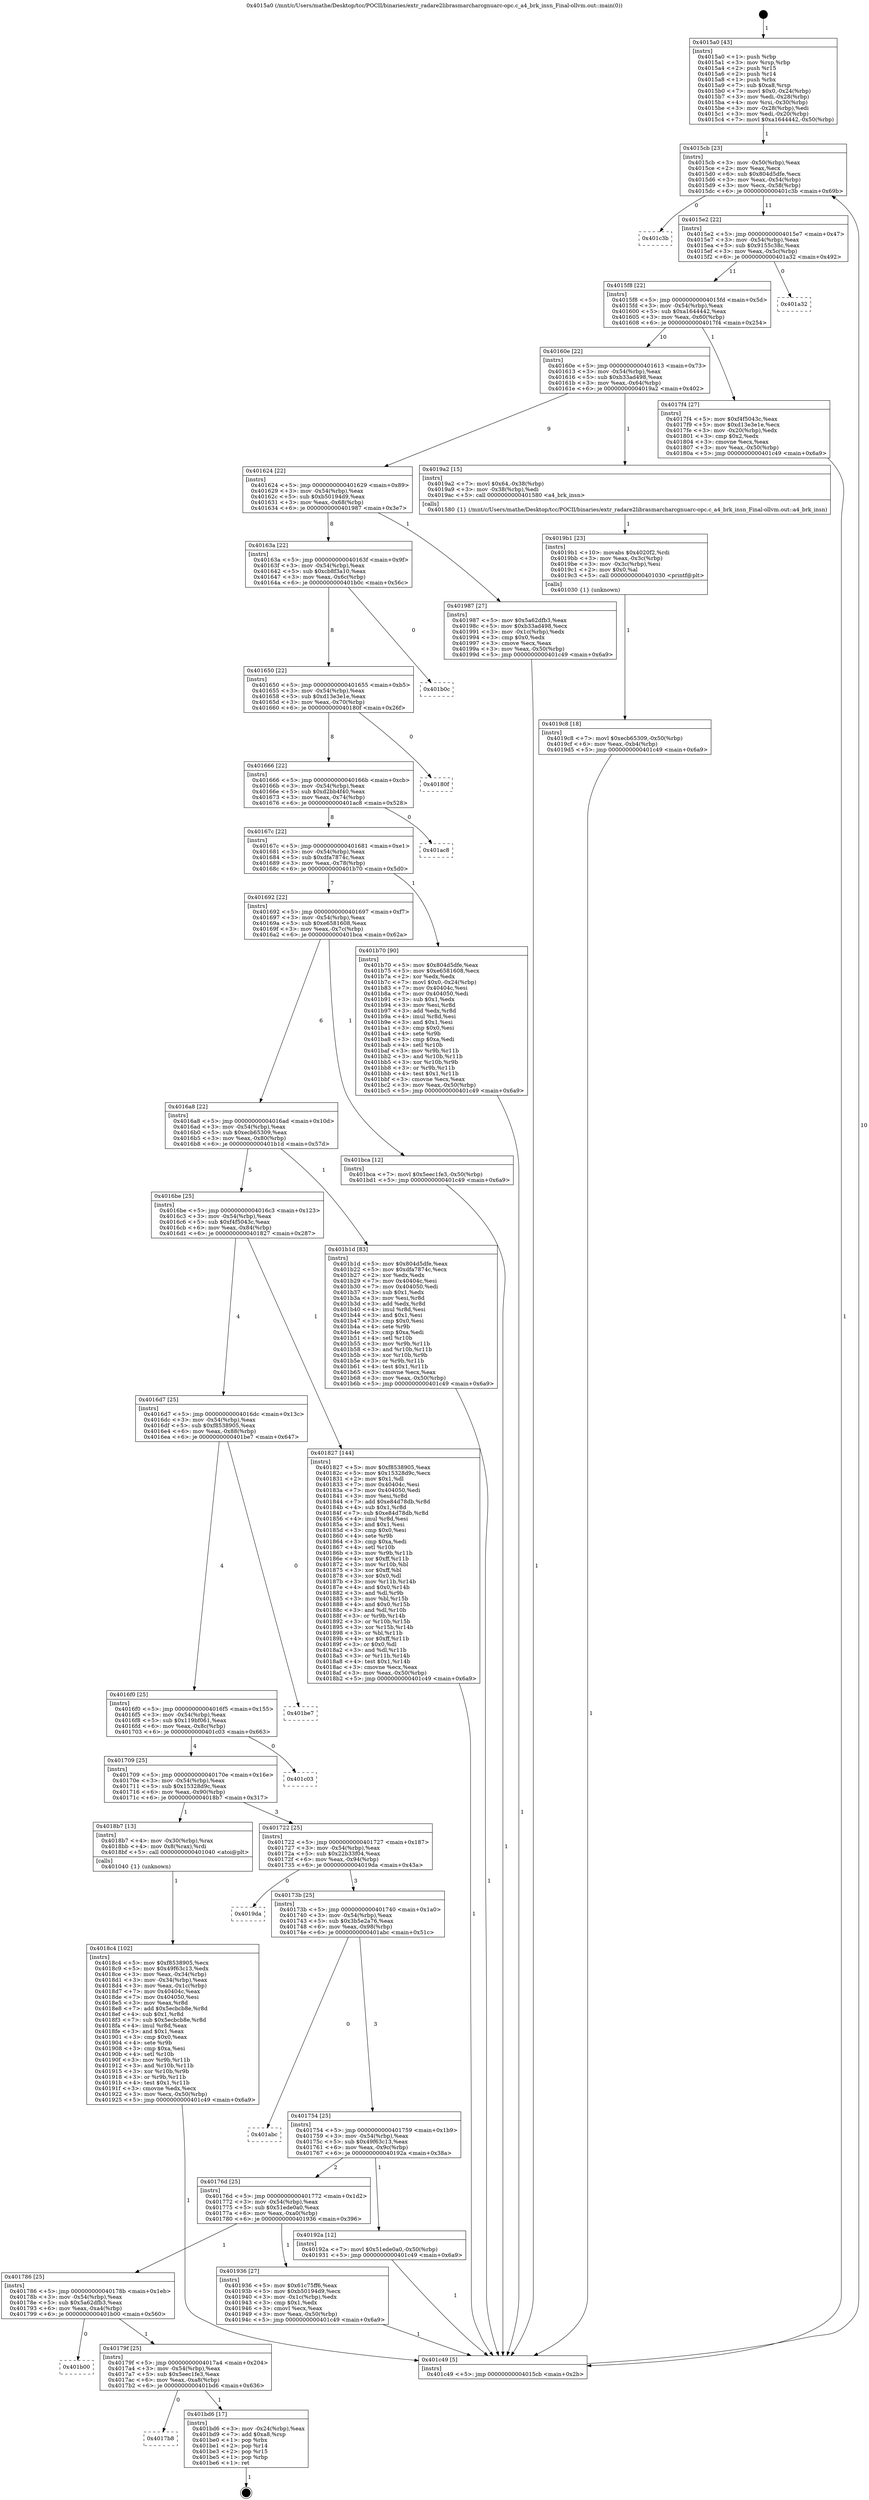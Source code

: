 digraph "0x4015a0" {
  label = "0x4015a0 (/mnt/c/Users/mathe/Desktop/tcc/POCII/binaries/extr_radare2librasmarcharcgnuarc-opc.c_a4_brk_insn_Final-ollvm.out::main(0))"
  labelloc = "t"
  node[shape=record]

  Entry [label="",width=0.3,height=0.3,shape=circle,fillcolor=black,style=filled]
  "0x4015cb" [label="{
     0x4015cb [23]\l
     | [instrs]\l
     &nbsp;&nbsp;0x4015cb \<+3\>: mov -0x50(%rbp),%eax\l
     &nbsp;&nbsp;0x4015ce \<+2\>: mov %eax,%ecx\l
     &nbsp;&nbsp;0x4015d0 \<+6\>: sub $0x804d5dfe,%ecx\l
     &nbsp;&nbsp;0x4015d6 \<+3\>: mov %eax,-0x54(%rbp)\l
     &nbsp;&nbsp;0x4015d9 \<+3\>: mov %ecx,-0x58(%rbp)\l
     &nbsp;&nbsp;0x4015dc \<+6\>: je 0000000000401c3b \<main+0x69b\>\l
  }"]
  "0x401c3b" [label="{
     0x401c3b\l
  }", style=dashed]
  "0x4015e2" [label="{
     0x4015e2 [22]\l
     | [instrs]\l
     &nbsp;&nbsp;0x4015e2 \<+5\>: jmp 00000000004015e7 \<main+0x47\>\l
     &nbsp;&nbsp;0x4015e7 \<+3\>: mov -0x54(%rbp),%eax\l
     &nbsp;&nbsp;0x4015ea \<+5\>: sub $0x9155c38c,%eax\l
     &nbsp;&nbsp;0x4015ef \<+3\>: mov %eax,-0x5c(%rbp)\l
     &nbsp;&nbsp;0x4015f2 \<+6\>: je 0000000000401a32 \<main+0x492\>\l
  }"]
  Exit [label="",width=0.3,height=0.3,shape=circle,fillcolor=black,style=filled,peripheries=2]
  "0x401a32" [label="{
     0x401a32\l
  }", style=dashed]
  "0x4015f8" [label="{
     0x4015f8 [22]\l
     | [instrs]\l
     &nbsp;&nbsp;0x4015f8 \<+5\>: jmp 00000000004015fd \<main+0x5d\>\l
     &nbsp;&nbsp;0x4015fd \<+3\>: mov -0x54(%rbp),%eax\l
     &nbsp;&nbsp;0x401600 \<+5\>: sub $0xa1644442,%eax\l
     &nbsp;&nbsp;0x401605 \<+3\>: mov %eax,-0x60(%rbp)\l
     &nbsp;&nbsp;0x401608 \<+6\>: je 00000000004017f4 \<main+0x254\>\l
  }"]
  "0x4017b8" [label="{
     0x4017b8\l
  }", style=dashed]
  "0x4017f4" [label="{
     0x4017f4 [27]\l
     | [instrs]\l
     &nbsp;&nbsp;0x4017f4 \<+5\>: mov $0xf4f5043c,%eax\l
     &nbsp;&nbsp;0x4017f9 \<+5\>: mov $0xd13e3e1e,%ecx\l
     &nbsp;&nbsp;0x4017fe \<+3\>: mov -0x20(%rbp),%edx\l
     &nbsp;&nbsp;0x401801 \<+3\>: cmp $0x2,%edx\l
     &nbsp;&nbsp;0x401804 \<+3\>: cmovne %ecx,%eax\l
     &nbsp;&nbsp;0x401807 \<+3\>: mov %eax,-0x50(%rbp)\l
     &nbsp;&nbsp;0x40180a \<+5\>: jmp 0000000000401c49 \<main+0x6a9\>\l
  }"]
  "0x40160e" [label="{
     0x40160e [22]\l
     | [instrs]\l
     &nbsp;&nbsp;0x40160e \<+5\>: jmp 0000000000401613 \<main+0x73\>\l
     &nbsp;&nbsp;0x401613 \<+3\>: mov -0x54(%rbp),%eax\l
     &nbsp;&nbsp;0x401616 \<+5\>: sub $0xb33ad498,%eax\l
     &nbsp;&nbsp;0x40161b \<+3\>: mov %eax,-0x64(%rbp)\l
     &nbsp;&nbsp;0x40161e \<+6\>: je 00000000004019a2 \<main+0x402\>\l
  }"]
  "0x401c49" [label="{
     0x401c49 [5]\l
     | [instrs]\l
     &nbsp;&nbsp;0x401c49 \<+5\>: jmp 00000000004015cb \<main+0x2b\>\l
  }"]
  "0x4015a0" [label="{
     0x4015a0 [43]\l
     | [instrs]\l
     &nbsp;&nbsp;0x4015a0 \<+1\>: push %rbp\l
     &nbsp;&nbsp;0x4015a1 \<+3\>: mov %rsp,%rbp\l
     &nbsp;&nbsp;0x4015a4 \<+2\>: push %r15\l
     &nbsp;&nbsp;0x4015a6 \<+2\>: push %r14\l
     &nbsp;&nbsp;0x4015a8 \<+1\>: push %rbx\l
     &nbsp;&nbsp;0x4015a9 \<+7\>: sub $0xa8,%rsp\l
     &nbsp;&nbsp;0x4015b0 \<+7\>: movl $0x0,-0x24(%rbp)\l
     &nbsp;&nbsp;0x4015b7 \<+3\>: mov %edi,-0x28(%rbp)\l
     &nbsp;&nbsp;0x4015ba \<+4\>: mov %rsi,-0x30(%rbp)\l
     &nbsp;&nbsp;0x4015be \<+3\>: mov -0x28(%rbp),%edi\l
     &nbsp;&nbsp;0x4015c1 \<+3\>: mov %edi,-0x20(%rbp)\l
     &nbsp;&nbsp;0x4015c4 \<+7\>: movl $0xa1644442,-0x50(%rbp)\l
  }"]
  "0x401bd6" [label="{
     0x401bd6 [17]\l
     | [instrs]\l
     &nbsp;&nbsp;0x401bd6 \<+3\>: mov -0x24(%rbp),%eax\l
     &nbsp;&nbsp;0x401bd9 \<+7\>: add $0xa8,%rsp\l
     &nbsp;&nbsp;0x401be0 \<+1\>: pop %rbx\l
     &nbsp;&nbsp;0x401be1 \<+2\>: pop %r14\l
     &nbsp;&nbsp;0x401be3 \<+2\>: pop %r15\l
     &nbsp;&nbsp;0x401be5 \<+1\>: pop %rbp\l
     &nbsp;&nbsp;0x401be6 \<+1\>: ret\l
  }"]
  "0x4019a2" [label="{
     0x4019a2 [15]\l
     | [instrs]\l
     &nbsp;&nbsp;0x4019a2 \<+7\>: movl $0x64,-0x38(%rbp)\l
     &nbsp;&nbsp;0x4019a9 \<+3\>: mov -0x38(%rbp),%edi\l
     &nbsp;&nbsp;0x4019ac \<+5\>: call 0000000000401580 \<a4_brk_insn\>\l
     | [calls]\l
     &nbsp;&nbsp;0x401580 \{1\} (/mnt/c/Users/mathe/Desktop/tcc/POCII/binaries/extr_radare2librasmarcharcgnuarc-opc.c_a4_brk_insn_Final-ollvm.out::a4_brk_insn)\l
  }"]
  "0x401624" [label="{
     0x401624 [22]\l
     | [instrs]\l
     &nbsp;&nbsp;0x401624 \<+5\>: jmp 0000000000401629 \<main+0x89\>\l
     &nbsp;&nbsp;0x401629 \<+3\>: mov -0x54(%rbp),%eax\l
     &nbsp;&nbsp;0x40162c \<+5\>: sub $0xb50194d9,%eax\l
     &nbsp;&nbsp;0x401631 \<+3\>: mov %eax,-0x68(%rbp)\l
     &nbsp;&nbsp;0x401634 \<+6\>: je 0000000000401987 \<main+0x3e7\>\l
  }"]
  "0x40179f" [label="{
     0x40179f [25]\l
     | [instrs]\l
     &nbsp;&nbsp;0x40179f \<+5\>: jmp 00000000004017a4 \<main+0x204\>\l
     &nbsp;&nbsp;0x4017a4 \<+3\>: mov -0x54(%rbp),%eax\l
     &nbsp;&nbsp;0x4017a7 \<+5\>: sub $0x5eec1fe3,%eax\l
     &nbsp;&nbsp;0x4017ac \<+6\>: mov %eax,-0xa8(%rbp)\l
     &nbsp;&nbsp;0x4017b2 \<+6\>: je 0000000000401bd6 \<main+0x636\>\l
  }"]
  "0x401987" [label="{
     0x401987 [27]\l
     | [instrs]\l
     &nbsp;&nbsp;0x401987 \<+5\>: mov $0x5a62dfb3,%eax\l
     &nbsp;&nbsp;0x40198c \<+5\>: mov $0xb33ad498,%ecx\l
     &nbsp;&nbsp;0x401991 \<+3\>: mov -0x1c(%rbp),%edx\l
     &nbsp;&nbsp;0x401994 \<+3\>: cmp $0x0,%edx\l
     &nbsp;&nbsp;0x401997 \<+3\>: cmove %ecx,%eax\l
     &nbsp;&nbsp;0x40199a \<+3\>: mov %eax,-0x50(%rbp)\l
     &nbsp;&nbsp;0x40199d \<+5\>: jmp 0000000000401c49 \<main+0x6a9\>\l
  }"]
  "0x40163a" [label="{
     0x40163a [22]\l
     | [instrs]\l
     &nbsp;&nbsp;0x40163a \<+5\>: jmp 000000000040163f \<main+0x9f\>\l
     &nbsp;&nbsp;0x40163f \<+3\>: mov -0x54(%rbp),%eax\l
     &nbsp;&nbsp;0x401642 \<+5\>: sub $0xcb8f3a10,%eax\l
     &nbsp;&nbsp;0x401647 \<+3\>: mov %eax,-0x6c(%rbp)\l
     &nbsp;&nbsp;0x40164a \<+6\>: je 0000000000401b0c \<main+0x56c\>\l
  }"]
  "0x401b00" [label="{
     0x401b00\l
  }", style=dashed]
  "0x401b0c" [label="{
     0x401b0c\l
  }", style=dashed]
  "0x401650" [label="{
     0x401650 [22]\l
     | [instrs]\l
     &nbsp;&nbsp;0x401650 \<+5\>: jmp 0000000000401655 \<main+0xb5\>\l
     &nbsp;&nbsp;0x401655 \<+3\>: mov -0x54(%rbp),%eax\l
     &nbsp;&nbsp;0x401658 \<+5\>: sub $0xd13e3e1e,%eax\l
     &nbsp;&nbsp;0x40165d \<+3\>: mov %eax,-0x70(%rbp)\l
     &nbsp;&nbsp;0x401660 \<+6\>: je 000000000040180f \<main+0x26f\>\l
  }"]
  "0x4019c8" [label="{
     0x4019c8 [18]\l
     | [instrs]\l
     &nbsp;&nbsp;0x4019c8 \<+7\>: movl $0xecb65309,-0x50(%rbp)\l
     &nbsp;&nbsp;0x4019cf \<+6\>: mov %eax,-0xb4(%rbp)\l
     &nbsp;&nbsp;0x4019d5 \<+5\>: jmp 0000000000401c49 \<main+0x6a9\>\l
  }"]
  "0x40180f" [label="{
     0x40180f\l
  }", style=dashed]
  "0x401666" [label="{
     0x401666 [22]\l
     | [instrs]\l
     &nbsp;&nbsp;0x401666 \<+5\>: jmp 000000000040166b \<main+0xcb\>\l
     &nbsp;&nbsp;0x40166b \<+3\>: mov -0x54(%rbp),%eax\l
     &nbsp;&nbsp;0x40166e \<+5\>: sub $0xd2bb4f40,%eax\l
     &nbsp;&nbsp;0x401673 \<+3\>: mov %eax,-0x74(%rbp)\l
     &nbsp;&nbsp;0x401676 \<+6\>: je 0000000000401ac8 \<main+0x528\>\l
  }"]
  "0x4019b1" [label="{
     0x4019b1 [23]\l
     | [instrs]\l
     &nbsp;&nbsp;0x4019b1 \<+10\>: movabs $0x4020f2,%rdi\l
     &nbsp;&nbsp;0x4019bb \<+3\>: mov %eax,-0x3c(%rbp)\l
     &nbsp;&nbsp;0x4019be \<+3\>: mov -0x3c(%rbp),%esi\l
     &nbsp;&nbsp;0x4019c1 \<+2\>: mov $0x0,%al\l
     &nbsp;&nbsp;0x4019c3 \<+5\>: call 0000000000401030 \<printf@plt\>\l
     | [calls]\l
     &nbsp;&nbsp;0x401030 \{1\} (unknown)\l
  }"]
  "0x401ac8" [label="{
     0x401ac8\l
  }", style=dashed]
  "0x40167c" [label="{
     0x40167c [22]\l
     | [instrs]\l
     &nbsp;&nbsp;0x40167c \<+5\>: jmp 0000000000401681 \<main+0xe1\>\l
     &nbsp;&nbsp;0x401681 \<+3\>: mov -0x54(%rbp),%eax\l
     &nbsp;&nbsp;0x401684 \<+5\>: sub $0xdfa7874c,%eax\l
     &nbsp;&nbsp;0x401689 \<+3\>: mov %eax,-0x78(%rbp)\l
     &nbsp;&nbsp;0x40168c \<+6\>: je 0000000000401b70 \<main+0x5d0\>\l
  }"]
  "0x401786" [label="{
     0x401786 [25]\l
     | [instrs]\l
     &nbsp;&nbsp;0x401786 \<+5\>: jmp 000000000040178b \<main+0x1eb\>\l
     &nbsp;&nbsp;0x40178b \<+3\>: mov -0x54(%rbp),%eax\l
     &nbsp;&nbsp;0x40178e \<+5\>: sub $0x5a62dfb3,%eax\l
     &nbsp;&nbsp;0x401793 \<+6\>: mov %eax,-0xa4(%rbp)\l
     &nbsp;&nbsp;0x401799 \<+6\>: je 0000000000401b00 \<main+0x560\>\l
  }"]
  "0x401b70" [label="{
     0x401b70 [90]\l
     | [instrs]\l
     &nbsp;&nbsp;0x401b70 \<+5\>: mov $0x804d5dfe,%eax\l
     &nbsp;&nbsp;0x401b75 \<+5\>: mov $0xe6581608,%ecx\l
     &nbsp;&nbsp;0x401b7a \<+2\>: xor %edx,%edx\l
     &nbsp;&nbsp;0x401b7c \<+7\>: movl $0x0,-0x24(%rbp)\l
     &nbsp;&nbsp;0x401b83 \<+7\>: mov 0x40404c,%esi\l
     &nbsp;&nbsp;0x401b8a \<+7\>: mov 0x404050,%edi\l
     &nbsp;&nbsp;0x401b91 \<+3\>: sub $0x1,%edx\l
     &nbsp;&nbsp;0x401b94 \<+3\>: mov %esi,%r8d\l
     &nbsp;&nbsp;0x401b97 \<+3\>: add %edx,%r8d\l
     &nbsp;&nbsp;0x401b9a \<+4\>: imul %r8d,%esi\l
     &nbsp;&nbsp;0x401b9e \<+3\>: and $0x1,%esi\l
     &nbsp;&nbsp;0x401ba1 \<+3\>: cmp $0x0,%esi\l
     &nbsp;&nbsp;0x401ba4 \<+4\>: sete %r9b\l
     &nbsp;&nbsp;0x401ba8 \<+3\>: cmp $0xa,%edi\l
     &nbsp;&nbsp;0x401bab \<+4\>: setl %r10b\l
     &nbsp;&nbsp;0x401baf \<+3\>: mov %r9b,%r11b\l
     &nbsp;&nbsp;0x401bb2 \<+3\>: and %r10b,%r11b\l
     &nbsp;&nbsp;0x401bb5 \<+3\>: xor %r10b,%r9b\l
     &nbsp;&nbsp;0x401bb8 \<+3\>: or %r9b,%r11b\l
     &nbsp;&nbsp;0x401bbb \<+4\>: test $0x1,%r11b\l
     &nbsp;&nbsp;0x401bbf \<+3\>: cmovne %ecx,%eax\l
     &nbsp;&nbsp;0x401bc2 \<+3\>: mov %eax,-0x50(%rbp)\l
     &nbsp;&nbsp;0x401bc5 \<+5\>: jmp 0000000000401c49 \<main+0x6a9\>\l
  }"]
  "0x401692" [label="{
     0x401692 [22]\l
     | [instrs]\l
     &nbsp;&nbsp;0x401692 \<+5\>: jmp 0000000000401697 \<main+0xf7\>\l
     &nbsp;&nbsp;0x401697 \<+3\>: mov -0x54(%rbp),%eax\l
     &nbsp;&nbsp;0x40169a \<+5\>: sub $0xe6581608,%eax\l
     &nbsp;&nbsp;0x40169f \<+3\>: mov %eax,-0x7c(%rbp)\l
     &nbsp;&nbsp;0x4016a2 \<+6\>: je 0000000000401bca \<main+0x62a\>\l
  }"]
  "0x401936" [label="{
     0x401936 [27]\l
     | [instrs]\l
     &nbsp;&nbsp;0x401936 \<+5\>: mov $0x61c75ff6,%eax\l
     &nbsp;&nbsp;0x40193b \<+5\>: mov $0xb50194d9,%ecx\l
     &nbsp;&nbsp;0x401940 \<+3\>: mov -0x1c(%rbp),%edx\l
     &nbsp;&nbsp;0x401943 \<+3\>: cmp $0x1,%edx\l
     &nbsp;&nbsp;0x401946 \<+3\>: cmovl %ecx,%eax\l
     &nbsp;&nbsp;0x401949 \<+3\>: mov %eax,-0x50(%rbp)\l
     &nbsp;&nbsp;0x40194c \<+5\>: jmp 0000000000401c49 \<main+0x6a9\>\l
  }"]
  "0x401bca" [label="{
     0x401bca [12]\l
     | [instrs]\l
     &nbsp;&nbsp;0x401bca \<+7\>: movl $0x5eec1fe3,-0x50(%rbp)\l
     &nbsp;&nbsp;0x401bd1 \<+5\>: jmp 0000000000401c49 \<main+0x6a9\>\l
  }"]
  "0x4016a8" [label="{
     0x4016a8 [22]\l
     | [instrs]\l
     &nbsp;&nbsp;0x4016a8 \<+5\>: jmp 00000000004016ad \<main+0x10d\>\l
     &nbsp;&nbsp;0x4016ad \<+3\>: mov -0x54(%rbp),%eax\l
     &nbsp;&nbsp;0x4016b0 \<+5\>: sub $0xecb65309,%eax\l
     &nbsp;&nbsp;0x4016b5 \<+3\>: mov %eax,-0x80(%rbp)\l
     &nbsp;&nbsp;0x4016b8 \<+6\>: je 0000000000401b1d \<main+0x57d\>\l
  }"]
  "0x40176d" [label="{
     0x40176d [25]\l
     | [instrs]\l
     &nbsp;&nbsp;0x40176d \<+5\>: jmp 0000000000401772 \<main+0x1d2\>\l
     &nbsp;&nbsp;0x401772 \<+3\>: mov -0x54(%rbp),%eax\l
     &nbsp;&nbsp;0x401775 \<+5\>: sub $0x51ede0a0,%eax\l
     &nbsp;&nbsp;0x40177a \<+6\>: mov %eax,-0xa0(%rbp)\l
     &nbsp;&nbsp;0x401780 \<+6\>: je 0000000000401936 \<main+0x396\>\l
  }"]
  "0x401b1d" [label="{
     0x401b1d [83]\l
     | [instrs]\l
     &nbsp;&nbsp;0x401b1d \<+5\>: mov $0x804d5dfe,%eax\l
     &nbsp;&nbsp;0x401b22 \<+5\>: mov $0xdfa7874c,%ecx\l
     &nbsp;&nbsp;0x401b27 \<+2\>: xor %edx,%edx\l
     &nbsp;&nbsp;0x401b29 \<+7\>: mov 0x40404c,%esi\l
     &nbsp;&nbsp;0x401b30 \<+7\>: mov 0x404050,%edi\l
     &nbsp;&nbsp;0x401b37 \<+3\>: sub $0x1,%edx\l
     &nbsp;&nbsp;0x401b3a \<+3\>: mov %esi,%r8d\l
     &nbsp;&nbsp;0x401b3d \<+3\>: add %edx,%r8d\l
     &nbsp;&nbsp;0x401b40 \<+4\>: imul %r8d,%esi\l
     &nbsp;&nbsp;0x401b44 \<+3\>: and $0x1,%esi\l
     &nbsp;&nbsp;0x401b47 \<+3\>: cmp $0x0,%esi\l
     &nbsp;&nbsp;0x401b4a \<+4\>: sete %r9b\l
     &nbsp;&nbsp;0x401b4e \<+3\>: cmp $0xa,%edi\l
     &nbsp;&nbsp;0x401b51 \<+4\>: setl %r10b\l
     &nbsp;&nbsp;0x401b55 \<+3\>: mov %r9b,%r11b\l
     &nbsp;&nbsp;0x401b58 \<+3\>: and %r10b,%r11b\l
     &nbsp;&nbsp;0x401b5b \<+3\>: xor %r10b,%r9b\l
     &nbsp;&nbsp;0x401b5e \<+3\>: or %r9b,%r11b\l
     &nbsp;&nbsp;0x401b61 \<+4\>: test $0x1,%r11b\l
     &nbsp;&nbsp;0x401b65 \<+3\>: cmovne %ecx,%eax\l
     &nbsp;&nbsp;0x401b68 \<+3\>: mov %eax,-0x50(%rbp)\l
     &nbsp;&nbsp;0x401b6b \<+5\>: jmp 0000000000401c49 \<main+0x6a9\>\l
  }"]
  "0x4016be" [label="{
     0x4016be [25]\l
     | [instrs]\l
     &nbsp;&nbsp;0x4016be \<+5\>: jmp 00000000004016c3 \<main+0x123\>\l
     &nbsp;&nbsp;0x4016c3 \<+3\>: mov -0x54(%rbp),%eax\l
     &nbsp;&nbsp;0x4016c6 \<+5\>: sub $0xf4f5043c,%eax\l
     &nbsp;&nbsp;0x4016cb \<+6\>: mov %eax,-0x84(%rbp)\l
     &nbsp;&nbsp;0x4016d1 \<+6\>: je 0000000000401827 \<main+0x287\>\l
  }"]
  "0x40192a" [label="{
     0x40192a [12]\l
     | [instrs]\l
     &nbsp;&nbsp;0x40192a \<+7\>: movl $0x51ede0a0,-0x50(%rbp)\l
     &nbsp;&nbsp;0x401931 \<+5\>: jmp 0000000000401c49 \<main+0x6a9\>\l
  }"]
  "0x401827" [label="{
     0x401827 [144]\l
     | [instrs]\l
     &nbsp;&nbsp;0x401827 \<+5\>: mov $0xf8538905,%eax\l
     &nbsp;&nbsp;0x40182c \<+5\>: mov $0x15328d9c,%ecx\l
     &nbsp;&nbsp;0x401831 \<+2\>: mov $0x1,%dl\l
     &nbsp;&nbsp;0x401833 \<+7\>: mov 0x40404c,%esi\l
     &nbsp;&nbsp;0x40183a \<+7\>: mov 0x404050,%edi\l
     &nbsp;&nbsp;0x401841 \<+3\>: mov %esi,%r8d\l
     &nbsp;&nbsp;0x401844 \<+7\>: add $0xe84d78db,%r8d\l
     &nbsp;&nbsp;0x40184b \<+4\>: sub $0x1,%r8d\l
     &nbsp;&nbsp;0x40184f \<+7\>: sub $0xe84d78db,%r8d\l
     &nbsp;&nbsp;0x401856 \<+4\>: imul %r8d,%esi\l
     &nbsp;&nbsp;0x40185a \<+3\>: and $0x1,%esi\l
     &nbsp;&nbsp;0x40185d \<+3\>: cmp $0x0,%esi\l
     &nbsp;&nbsp;0x401860 \<+4\>: sete %r9b\l
     &nbsp;&nbsp;0x401864 \<+3\>: cmp $0xa,%edi\l
     &nbsp;&nbsp;0x401867 \<+4\>: setl %r10b\l
     &nbsp;&nbsp;0x40186b \<+3\>: mov %r9b,%r11b\l
     &nbsp;&nbsp;0x40186e \<+4\>: xor $0xff,%r11b\l
     &nbsp;&nbsp;0x401872 \<+3\>: mov %r10b,%bl\l
     &nbsp;&nbsp;0x401875 \<+3\>: xor $0xff,%bl\l
     &nbsp;&nbsp;0x401878 \<+3\>: xor $0x0,%dl\l
     &nbsp;&nbsp;0x40187b \<+3\>: mov %r11b,%r14b\l
     &nbsp;&nbsp;0x40187e \<+4\>: and $0x0,%r14b\l
     &nbsp;&nbsp;0x401882 \<+3\>: and %dl,%r9b\l
     &nbsp;&nbsp;0x401885 \<+3\>: mov %bl,%r15b\l
     &nbsp;&nbsp;0x401888 \<+4\>: and $0x0,%r15b\l
     &nbsp;&nbsp;0x40188c \<+3\>: and %dl,%r10b\l
     &nbsp;&nbsp;0x40188f \<+3\>: or %r9b,%r14b\l
     &nbsp;&nbsp;0x401892 \<+3\>: or %r10b,%r15b\l
     &nbsp;&nbsp;0x401895 \<+3\>: xor %r15b,%r14b\l
     &nbsp;&nbsp;0x401898 \<+3\>: or %bl,%r11b\l
     &nbsp;&nbsp;0x40189b \<+4\>: xor $0xff,%r11b\l
     &nbsp;&nbsp;0x40189f \<+3\>: or $0x0,%dl\l
     &nbsp;&nbsp;0x4018a2 \<+3\>: and %dl,%r11b\l
     &nbsp;&nbsp;0x4018a5 \<+3\>: or %r11b,%r14b\l
     &nbsp;&nbsp;0x4018a8 \<+4\>: test $0x1,%r14b\l
     &nbsp;&nbsp;0x4018ac \<+3\>: cmovne %ecx,%eax\l
     &nbsp;&nbsp;0x4018af \<+3\>: mov %eax,-0x50(%rbp)\l
     &nbsp;&nbsp;0x4018b2 \<+5\>: jmp 0000000000401c49 \<main+0x6a9\>\l
  }"]
  "0x4016d7" [label="{
     0x4016d7 [25]\l
     | [instrs]\l
     &nbsp;&nbsp;0x4016d7 \<+5\>: jmp 00000000004016dc \<main+0x13c\>\l
     &nbsp;&nbsp;0x4016dc \<+3\>: mov -0x54(%rbp),%eax\l
     &nbsp;&nbsp;0x4016df \<+5\>: sub $0xf8538905,%eax\l
     &nbsp;&nbsp;0x4016e4 \<+6\>: mov %eax,-0x88(%rbp)\l
     &nbsp;&nbsp;0x4016ea \<+6\>: je 0000000000401be7 \<main+0x647\>\l
  }"]
  "0x401754" [label="{
     0x401754 [25]\l
     | [instrs]\l
     &nbsp;&nbsp;0x401754 \<+5\>: jmp 0000000000401759 \<main+0x1b9\>\l
     &nbsp;&nbsp;0x401759 \<+3\>: mov -0x54(%rbp),%eax\l
     &nbsp;&nbsp;0x40175c \<+5\>: sub $0x49f63c13,%eax\l
     &nbsp;&nbsp;0x401761 \<+6\>: mov %eax,-0x9c(%rbp)\l
     &nbsp;&nbsp;0x401767 \<+6\>: je 000000000040192a \<main+0x38a\>\l
  }"]
  "0x401be7" [label="{
     0x401be7\l
  }", style=dashed]
  "0x4016f0" [label="{
     0x4016f0 [25]\l
     | [instrs]\l
     &nbsp;&nbsp;0x4016f0 \<+5\>: jmp 00000000004016f5 \<main+0x155\>\l
     &nbsp;&nbsp;0x4016f5 \<+3\>: mov -0x54(%rbp),%eax\l
     &nbsp;&nbsp;0x4016f8 \<+5\>: sub $0x119bf061,%eax\l
     &nbsp;&nbsp;0x4016fd \<+6\>: mov %eax,-0x8c(%rbp)\l
     &nbsp;&nbsp;0x401703 \<+6\>: je 0000000000401c03 \<main+0x663\>\l
  }"]
  "0x401abc" [label="{
     0x401abc\l
  }", style=dashed]
  "0x401c03" [label="{
     0x401c03\l
  }", style=dashed]
  "0x401709" [label="{
     0x401709 [25]\l
     | [instrs]\l
     &nbsp;&nbsp;0x401709 \<+5\>: jmp 000000000040170e \<main+0x16e\>\l
     &nbsp;&nbsp;0x40170e \<+3\>: mov -0x54(%rbp),%eax\l
     &nbsp;&nbsp;0x401711 \<+5\>: sub $0x15328d9c,%eax\l
     &nbsp;&nbsp;0x401716 \<+6\>: mov %eax,-0x90(%rbp)\l
     &nbsp;&nbsp;0x40171c \<+6\>: je 00000000004018b7 \<main+0x317\>\l
  }"]
  "0x40173b" [label="{
     0x40173b [25]\l
     | [instrs]\l
     &nbsp;&nbsp;0x40173b \<+5\>: jmp 0000000000401740 \<main+0x1a0\>\l
     &nbsp;&nbsp;0x401740 \<+3\>: mov -0x54(%rbp),%eax\l
     &nbsp;&nbsp;0x401743 \<+5\>: sub $0x3b5e2a76,%eax\l
     &nbsp;&nbsp;0x401748 \<+6\>: mov %eax,-0x98(%rbp)\l
     &nbsp;&nbsp;0x40174e \<+6\>: je 0000000000401abc \<main+0x51c\>\l
  }"]
  "0x4018b7" [label="{
     0x4018b7 [13]\l
     | [instrs]\l
     &nbsp;&nbsp;0x4018b7 \<+4\>: mov -0x30(%rbp),%rax\l
     &nbsp;&nbsp;0x4018bb \<+4\>: mov 0x8(%rax),%rdi\l
     &nbsp;&nbsp;0x4018bf \<+5\>: call 0000000000401040 \<atoi@plt\>\l
     | [calls]\l
     &nbsp;&nbsp;0x401040 \{1\} (unknown)\l
  }"]
  "0x401722" [label="{
     0x401722 [25]\l
     | [instrs]\l
     &nbsp;&nbsp;0x401722 \<+5\>: jmp 0000000000401727 \<main+0x187\>\l
     &nbsp;&nbsp;0x401727 \<+3\>: mov -0x54(%rbp),%eax\l
     &nbsp;&nbsp;0x40172a \<+5\>: sub $0x22b33f04,%eax\l
     &nbsp;&nbsp;0x40172f \<+6\>: mov %eax,-0x94(%rbp)\l
     &nbsp;&nbsp;0x401735 \<+6\>: je 00000000004019da \<main+0x43a\>\l
  }"]
  "0x4018c4" [label="{
     0x4018c4 [102]\l
     | [instrs]\l
     &nbsp;&nbsp;0x4018c4 \<+5\>: mov $0xf8538905,%ecx\l
     &nbsp;&nbsp;0x4018c9 \<+5\>: mov $0x49f63c13,%edx\l
     &nbsp;&nbsp;0x4018ce \<+3\>: mov %eax,-0x34(%rbp)\l
     &nbsp;&nbsp;0x4018d1 \<+3\>: mov -0x34(%rbp),%eax\l
     &nbsp;&nbsp;0x4018d4 \<+3\>: mov %eax,-0x1c(%rbp)\l
     &nbsp;&nbsp;0x4018d7 \<+7\>: mov 0x40404c,%eax\l
     &nbsp;&nbsp;0x4018de \<+7\>: mov 0x404050,%esi\l
     &nbsp;&nbsp;0x4018e5 \<+3\>: mov %eax,%r8d\l
     &nbsp;&nbsp;0x4018e8 \<+7\>: add $0x5ecbcb8e,%r8d\l
     &nbsp;&nbsp;0x4018ef \<+4\>: sub $0x1,%r8d\l
     &nbsp;&nbsp;0x4018f3 \<+7\>: sub $0x5ecbcb8e,%r8d\l
     &nbsp;&nbsp;0x4018fa \<+4\>: imul %r8d,%eax\l
     &nbsp;&nbsp;0x4018fe \<+3\>: and $0x1,%eax\l
     &nbsp;&nbsp;0x401901 \<+3\>: cmp $0x0,%eax\l
     &nbsp;&nbsp;0x401904 \<+4\>: sete %r9b\l
     &nbsp;&nbsp;0x401908 \<+3\>: cmp $0xa,%esi\l
     &nbsp;&nbsp;0x40190b \<+4\>: setl %r10b\l
     &nbsp;&nbsp;0x40190f \<+3\>: mov %r9b,%r11b\l
     &nbsp;&nbsp;0x401912 \<+3\>: and %r10b,%r11b\l
     &nbsp;&nbsp;0x401915 \<+3\>: xor %r10b,%r9b\l
     &nbsp;&nbsp;0x401918 \<+3\>: or %r9b,%r11b\l
     &nbsp;&nbsp;0x40191b \<+4\>: test $0x1,%r11b\l
     &nbsp;&nbsp;0x40191f \<+3\>: cmovne %edx,%ecx\l
     &nbsp;&nbsp;0x401922 \<+3\>: mov %ecx,-0x50(%rbp)\l
     &nbsp;&nbsp;0x401925 \<+5\>: jmp 0000000000401c49 \<main+0x6a9\>\l
  }"]
  "0x4019da" [label="{
     0x4019da\l
  }", style=dashed]
  Entry -> "0x4015a0" [label=" 1"]
  "0x4015cb" -> "0x401c3b" [label=" 0"]
  "0x4015cb" -> "0x4015e2" [label=" 11"]
  "0x401bd6" -> Exit [label=" 1"]
  "0x4015e2" -> "0x401a32" [label=" 0"]
  "0x4015e2" -> "0x4015f8" [label=" 11"]
  "0x40179f" -> "0x4017b8" [label=" 0"]
  "0x4015f8" -> "0x4017f4" [label=" 1"]
  "0x4015f8" -> "0x40160e" [label=" 10"]
  "0x4017f4" -> "0x401c49" [label=" 1"]
  "0x4015a0" -> "0x4015cb" [label=" 1"]
  "0x401c49" -> "0x4015cb" [label=" 10"]
  "0x40179f" -> "0x401bd6" [label=" 1"]
  "0x40160e" -> "0x4019a2" [label=" 1"]
  "0x40160e" -> "0x401624" [label=" 9"]
  "0x401786" -> "0x40179f" [label=" 1"]
  "0x401624" -> "0x401987" [label=" 1"]
  "0x401624" -> "0x40163a" [label=" 8"]
  "0x401786" -> "0x401b00" [label=" 0"]
  "0x40163a" -> "0x401b0c" [label=" 0"]
  "0x40163a" -> "0x401650" [label=" 8"]
  "0x401bca" -> "0x401c49" [label=" 1"]
  "0x401650" -> "0x40180f" [label=" 0"]
  "0x401650" -> "0x401666" [label=" 8"]
  "0x401b70" -> "0x401c49" [label=" 1"]
  "0x401666" -> "0x401ac8" [label=" 0"]
  "0x401666" -> "0x40167c" [label=" 8"]
  "0x401b1d" -> "0x401c49" [label=" 1"]
  "0x40167c" -> "0x401b70" [label=" 1"]
  "0x40167c" -> "0x401692" [label=" 7"]
  "0x4019c8" -> "0x401c49" [label=" 1"]
  "0x401692" -> "0x401bca" [label=" 1"]
  "0x401692" -> "0x4016a8" [label=" 6"]
  "0x4019b1" -> "0x4019c8" [label=" 1"]
  "0x4016a8" -> "0x401b1d" [label=" 1"]
  "0x4016a8" -> "0x4016be" [label=" 5"]
  "0x401987" -> "0x401c49" [label=" 1"]
  "0x4016be" -> "0x401827" [label=" 1"]
  "0x4016be" -> "0x4016d7" [label=" 4"]
  "0x401827" -> "0x401c49" [label=" 1"]
  "0x401936" -> "0x401c49" [label=" 1"]
  "0x4016d7" -> "0x401be7" [label=" 0"]
  "0x4016d7" -> "0x4016f0" [label=" 4"]
  "0x40176d" -> "0x401936" [label=" 1"]
  "0x4016f0" -> "0x401c03" [label=" 0"]
  "0x4016f0" -> "0x401709" [label=" 4"]
  "0x4019a2" -> "0x4019b1" [label=" 1"]
  "0x401709" -> "0x4018b7" [label=" 1"]
  "0x401709" -> "0x401722" [label=" 3"]
  "0x4018b7" -> "0x4018c4" [label=" 1"]
  "0x4018c4" -> "0x401c49" [label=" 1"]
  "0x401754" -> "0x40176d" [label=" 2"]
  "0x401722" -> "0x4019da" [label=" 0"]
  "0x401722" -> "0x40173b" [label=" 3"]
  "0x40192a" -> "0x401c49" [label=" 1"]
  "0x40173b" -> "0x401abc" [label=" 0"]
  "0x40173b" -> "0x401754" [label=" 3"]
  "0x40176d" -> "0x401786" [label=" 1"]
  "0x401754" -> "0x40192a" [label=" 1"]
}
